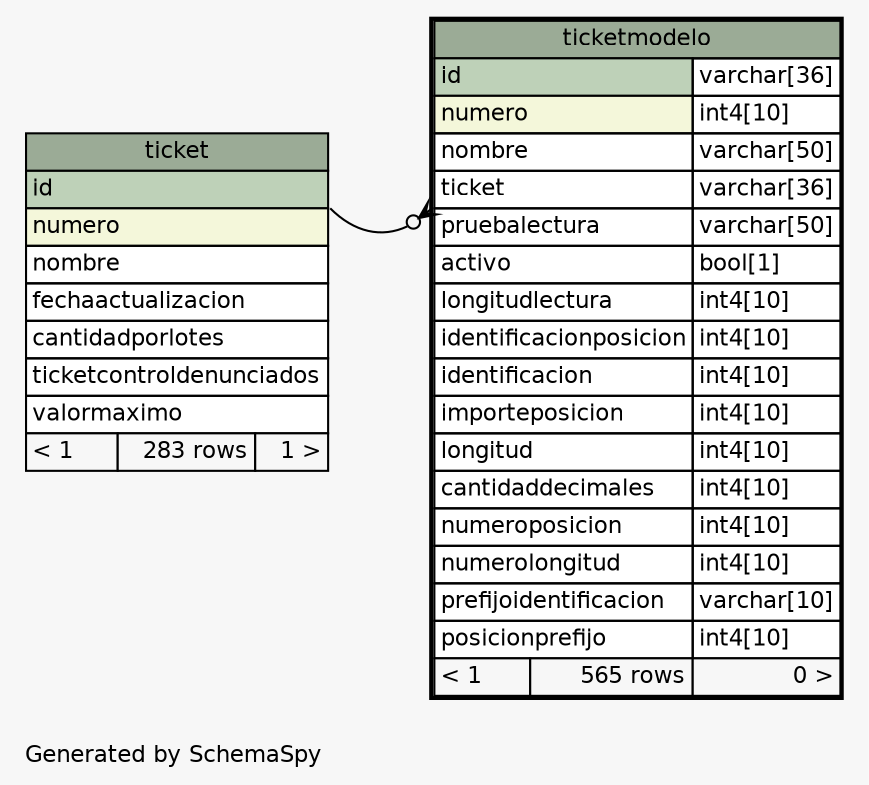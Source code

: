 // dot 2.2.1 on Windows 10 10.0
// SchemaSpy rev 590
digraph "oneDegreeRelationshipsDiagram" {
  graph [
    rankdir="RL"
    bgcolor="#f7f7f7"
    label="\nGenerated by SchemaSpy"
    labeljust="l"
    nodesep="0.18"
    ranksep="0.46"
    fontname="Helvetica"
    fontsize="11"
  ];
  node [
    fontname="Helvetica"
    fontsize="11"
    shape="plaintext"
  ];
  edge [
    arrowsize="0.8"
  ];
  "ticketmodelo":"ticket":sw -> "ticket":"id":se [arrowhead=none dir=back arrowtail=crowodot];
  "ticket" [
    label=<
    <TABLE BORDER="0" CELLBORDER="1" CELLSPACING="0" BGCOLOR="#ffffff">
      <TR><TD COLSPAN="3" BGCOLOR="#9bab96" ALIGN="CENTER">ticket</TD></TR>
      <TR><TD PORT="id" COLSPAN="3" BGCOLOR="#bed1b8" ALIGN="LEFT">id</TD></TR>
      <TR><TD PORT="numero" COLSPAN="3" BGCOLOR="#f4f7da" ALIGN="LEFT">numero</TD></TR>
      <TR><TD PORT="nombre" COLSPAN="3" ALIGN="LEFT">nombre</TD></TR>
      <TR><TD PORT="fechaactualizacion" COLSPAN="3" ALIGN="LEFT">fechaactualizacion</TD></TR>
      <TR><TD PORT="cantidadporlotes" COLSPAN="3" ALIGN="LEFT">cantidadporlotes</TD></TR>
      <TR><TD PORT="ticketcontroldenunciados" COLSPAN="3" ALIGN="LEFT">ticketcontroldenunciados</TD></TR>
      <TR><TD PORT="valormaximo" COLSPAN="3" ALIGN="LEFT">valormaximo</TD></TR>
      <TR><TD ALIGN="LEFT" BGCOLOR="#f7f7f7">&lt; 1</TD><TD ALIGN="RIGHT" BGCOLOR="#f7f7f7">283 rows</TD><TD ALIGN="RIGHT" BGCOLOR="#f7f7f7">1 &gt;</TD></TR>
    </TABLE>>
    URL="ticket.html"
    tooltip="ticket"
  ];
  "ticketmodelo" [
    label=<
    <TABLE BORDER="2" CELLBORDER="1" CELLSPACING="0" BGCOLOR="#ffffff">
      <TR><TD COLSPAN="3" BGCOLOR="#9bab96" ALIGN="CENTER">ticketmodelo</TD></TR>
      <TR><TD PORT="id" COLSPAN="2" BGCOLOR="#bed1b8" ALIGN="LEFT">id</TD><TD PORT="id.type" ALIGN="LEFT">varchar[36]</TD></TR>
      <TR><TD PORT="numero" COLSPAN="2" BGCOLOR="#f4f7da" ALIGN="LEFT">numero</TD><TD PORT="numero.type" ALIGN="LEFT">int4[10]</TD></TR>
      <TR><TD PORT="nombre" COLSPAN="2" ALIGN="LEFT">nombre</TD><TD PORT="nombre.type" ALIGN="LEFT">varchar[50]</TD></TR>
      <TR><TD PORT="ticket" COLSPAN="2" ALIGN="LEFT">ticket</TD><TD PORT="ticket.type" ALIGN="LEFT">varchar[36]</TD></TR>
      <TR><TD PORT="pruebalectura" COLSPAN="2" ALIGN="LEFT">pruebalectura</TD><TD PORT="pruebalectura.type" ALIGN="LEFT">varchar[50]</TD></TR>
      <TR><TD PORT="activo" COLSPAN="2" ALIGN="LEFT">activo</TD><TD PORT="activo.type" ALIGN="LEFT">bool[1]</TD></TR>
      <TR><TD PORT="longitudlectura" COLSPAN="2" ALIGN="LEFT">longitudlectura</TD><TD PORT="longitudlectura.type" ALIGN="LEFT">int4[10]</TD></TR>
      <TR><TD PORT="identificacionposicion" COLSPAN="2" ALIGN="LEFT">identificacionposicion</TD><TD PORT="identificacionposicion.type" ALIGN="LEFT">int4[10]</TD></TR>
      <TR><TD PORT="identificacion" COLSPAN="2" ALIGN="LEFT">identificacion</TD><TD PORT="identificacion.type" ALIGN="LEFT">int4[10]</TD></TR>
      <TR><TD PORT="importeposicion" COLSPAN="2" ALIGN="LEFT">importeposicion</TD><TD PORT="importeposicion.type" ALIGN="LEFT">int4[10]</TD></TR>
      <TR><TD PORT="longitud" COLSPAN="2" ALIGN="LEFT">longitud</TD><TD PORT="longitud.type" ALIGN="LEFT">int4[10]</TD></TR>
      <TR><TD PORT="cantidaddecimales" COLSPAN="2" ALIGN="LEFT">cantidaddecimales</TD><TD PORT="cantidaddecimales.type" ALIGN="LEFT">int4[10]</TD></TR>
      <TR><TD PORT="numeroposicion" COLSPAN="2" ALIGN="LEFT">numeroposicion</TD><TD PORT="numeroposicion.type" ALIGN="LEFT">int4[10]</TD></TR>
      <TR><TD PORT="numerolongitud" COLSPAN="2" ALIGN="LEFT">numerolongitud</TD><TD PORT="numerolongitud.type" ALIGN="LEFT">int4[10]</TD></TR>
      <TR><TD PORT="prefijoidentificacion" COLSPAN="2" ALIGN="LEFT">prefijoidentificacion</TD><TD PORT="prefijoidentificacion.type" ALIGN="LEFT">varchar[10]</TD></TR>
      <TR><TD PORT="posicionprefijo" COLSPAN="2" ALIGN="LEFT">posicionprefijo</TD><TD PORT="posicionprefijo.type" ALIGN="LEFT">int4[10]</TD></TR>
      <TR><TD ALIGN="LEFT" BGCOLOR="#f7f7f7">&lt; 1</TD><TD ALIGN="RIGHT" BGCOLOR="#f7f7f7">565 rows</TD><TD ALIGN="RIGHT" BGCOLOR="#f7f7f7">0 &gt;</TD></TR>
    </TABLE>>
    URL="ticketmodelo.html"
    tooltip="ticketmodelo"
  ];
}
